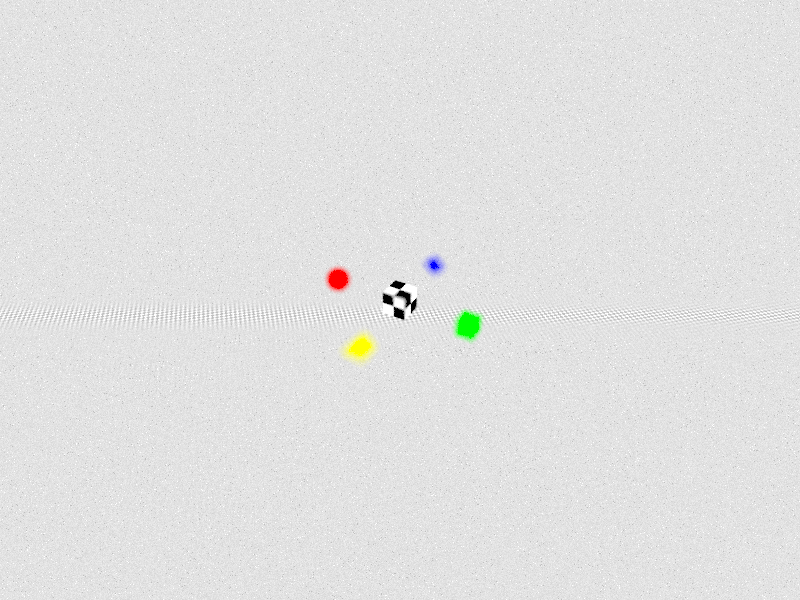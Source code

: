 // Title: Camera focal blur example - part one
// Author: Michael Horvath, http://isometricland.net
// Created: 2016-11-10
// Updated: 2016-11-11
// This file is licensed under the terms of the GFDL.
// +kfi0 +kff18 +a0.0
// +kfi0 +kff32 for logmode
// +kfi0 +kff30 for tanmode
// +K0.5

#version 3.7

#include "functions.inc"
#include "math.inc"
#include "rad_def.inc"
#declare LogMode = false;		// log mode or tan mode
#declare ObjTrans = 6;
#declare tempclock = 0.5;

global_settings
{
	assumed_gamma	1.0
//	ambient_light	0.0
//	radiosity
//	{
//		Rad_Settings(Radiosity_Normal,off,off)
//	}
}

light_source
{
	<-32,+32,-32,>
	color		rgb 1.1
	parallel
	point_at	0
}

light_source
{
	<-32,+32,-32,>
	color		rgb 1.1
	rotate		y * 090
	parallel
	point_at	0
}

/*
#local CameraScale			= 1;
#local CameraTranslate		= <5,5,5>;
#local CameraDistance		= 16;
#local CameraWidth		= 16;
#local CameraAspectRatio	= image_width/image_height;
#local CameraAperture		= tand(tempclock * 90) * 8;		// not sure if 8 is best
#local CameraFStop			= CameraDistance/CameraAperture;
#local CameraLocation		= -z * CameraDistance/CameraScale;
#local CameraDirection		= +z * CameraDistance/CameraScale;
#local CameraRight			= +x * CameraWidth/CameraScale * CameraAspectRatio;
#local CameraUp				= +y * CameraWidth/CameraScale;
#local CameraFocalPoint		= -1 * CameraLocation * (CameraScale - 1);
#local CameraSamples		= 32;
#local CameraTransform = transform
{
	scale			CameraScale
	rotate			+x * asind(tand(30))
	rotate			-y * 030
	translate		CameraTranslate
}
*/

#local CameraScale			= 3;
#local CameraTranslate		= <0,1,0>;
#local CameraDistance		= 16;
#local CameraWidth			= 16;
#local CameraAspectRatio	= image_width/image_height;
#local CameraAperture		= tand(tempclock * 90) * 8 * CameraScale;		// not sure if 8 is best
#local CameraFStop			= CameraDistance/CameraAperture;
#local CameraLocation		= -z * CameraDistance;
#local CameraDirection		= +z * CameraDistance;
#local CameraLookAt			= CameraLocation + CameraDirection;
#local CameraRight			= +x * CameraWidth * CameraAspectRatio;
#local CameraUp				= +y * CameraWidth;
#local CameraFocalPoint		= CameraLookAt + CameraDirection * (CameraScale - 1) + CameraTranslate;
#local CameraSamples		= 32;
#local CameraTransform = transform
{
	scale			CameraScale
	rotate			+x * asind(tand(30))
//	rotate			+x * 90
	rotate			-y * 030
	translate		CameraTranslate
}



camera
{
	location		CameraLocation
	direction		CameraDirection
	right			CameraRight
	up				CameraUp

//	transform {CameraTransform}

	focal_point		CameraFocalPoint
	aperture		CameraAperture
	blur_samples	CameraSamples

	transform {CameraTransform}
}

#if (frame_number = 0)
	#if (LogMode = false)
		#debug concat("Frame\tClock\tDist\tApert\tFStop\n")
	#else
		#debug concat("Frame\tDist\tAV\tApert\tFStop\n")
	#end
#end

#if (LogMode = false)
	#debug concat(str(frame_number,0,0), "\t", str(clock,0,3), "\t", str(CameraDistance,0,3), "\t", str(CameraAperture,0,3), "\t", str(CameraFStop,0,3), "\n")
#else
	#debug concat(str(frame_number,0,0), "\t", str(CameraDistance,0,3), "\t", str(CameraApertureValue,0,1), "\t", str(CameraAperture,0,3), "\t", str(CameraFStop,0,3), "\n")
#end

sky_sphere
{
	pigment
	{
		gradient y
		color_map
		{
			[0 srgb 1]
			[1 srgb 3/4]
		}
	}
}


plane
{
	+y, 0
	pigment
	{
		checker
		color srgb 3/4, color srgb 1
		scale	1/4
	}
	translate	-y * 0.000001
}

isosurface
{
	function {abs(x)-1+y}
	contained_by {box {-2,+2}}
	max_gradient	2
	translate	+y*2
	scale		7/8
	scale		1/2
	translate	-z * ObjTrans
	pigment {color srgb x+y}
}

isosurface
{
	function {abs(x)+abs(y)+abs(z)-2}
	contained_by {box {-2,+2}}
	max_gradient	2
	translate	+y*2
	scale		1/2
	translate	+z * ObjTrans
	pigment {color srgb z}
}

sphere
{
	+y, 1
	pigment {color srgb x}
	translate	-x * ObjTrans
}

box
{
	-1, +1
	translate	+y
	scale		3/4
	pigment {color srgb y}
	translate	+x * ObjTrans
}

box
{
	-1, +1
	pigment
	{
		checker
		color srgb 0, color srgb 1
		scale	1
	}
	translate	+y
}
